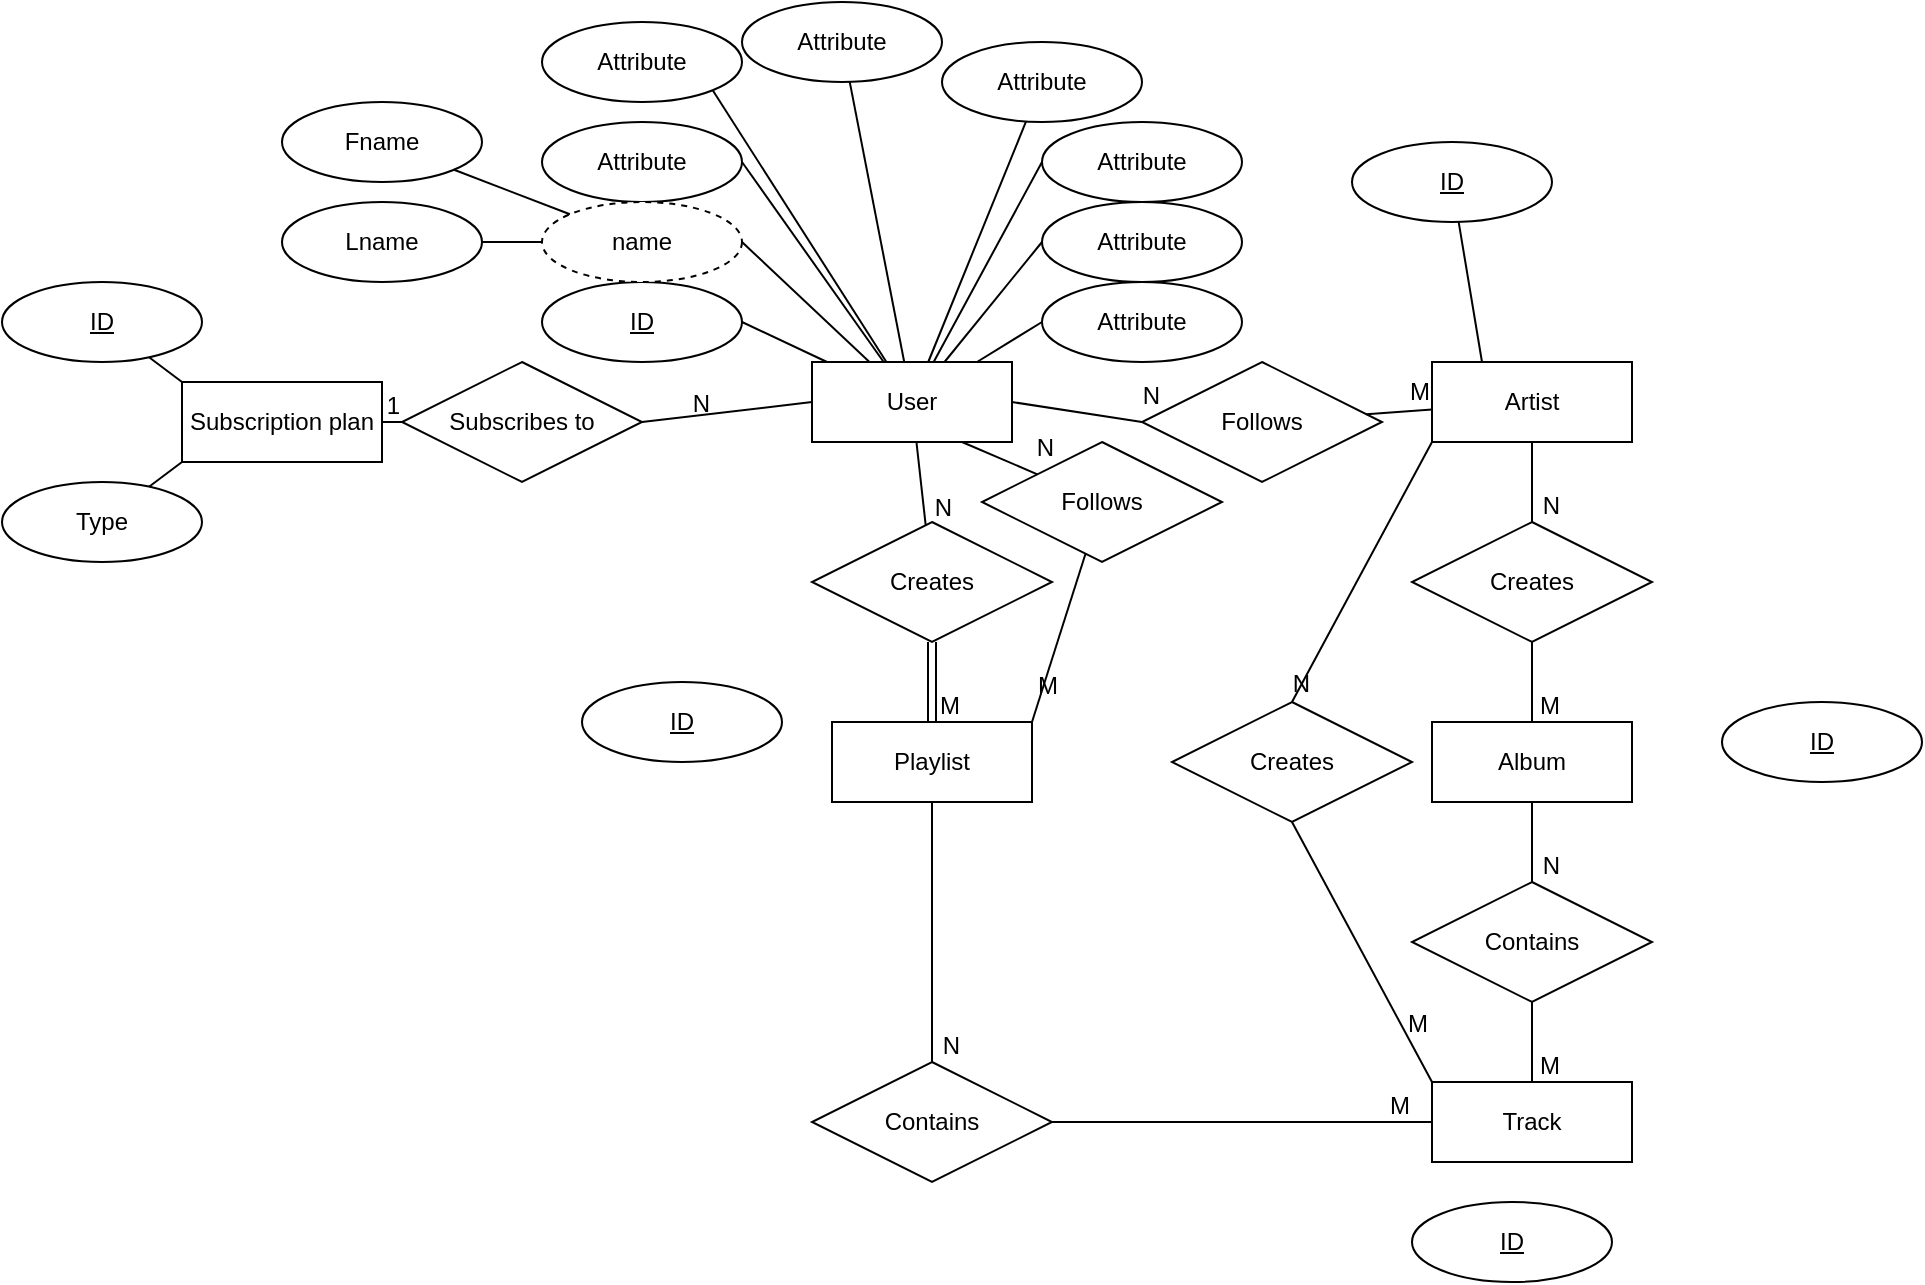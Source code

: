 <mxfile version="24.9.2">
  <diagram id="R2lEEEUBdFMjLlhIrx00" name="Page-1">
    <mxGraphModel dx="2004" dy="532" grid="1" gridSize="10" guides="1" tooltips="1" connect="1" arrows="1" fold="1" page="1" pageScale="1" pageWidth="850" pageHeight="1100" math="0" shadow="0" extFonts="Permanent Marker^https://fonts.googleapis.com/css?family=Permanent+Marker">
      <root>
        <mxCell id="0" />
        <mxCell id="1" parent="0" />
        <mxCell id="yKZ0u5D3wlYWX15F0u5D-1" value="User" style="whiteSpace=wrap;html=1;align=center;" vertex="1" parent="1">
          <mxGeometry x="215" y="420" width="100" height="40" as="geometry" />
        </mxCell>
        <mxCell id="yKZ0u5D3wlYWX15F0u5D-2" value="Subscription plan" style="whiteSpace=wrap;html=1;align=center;" vertex="1" parent="1">
          <mxGeometry x="-100" y="430" width="100" height="40" as="geometry" />
        </mxCell>
        <mxCell id="yKZ0u5D3wlYWX15F0u5D-3" value="Artist" style="whiteSpace=wrap;html=1;align=center;" vertex="1" parent="1">
          <mxGeometry x="525" y="420" width="100" height="40" as="geometry" />
        </mxCell>
        <mxCell id="yKZ0u5D3wlYWX15F0u5D-4" value="Album" style="whiteSpace=wrap;html=1;align=center;" vertex="1" parent="1">
          <mxGeometry x="525" y="600" width="100" height="40" as="geometry" />
        </mxCell>
        <mxCell id="yKZ0u5D3wlYWX15F0u5D-5" value="Track" style="whiteSpace=wrap;html=1;align=center;" vertex="1" parent="1">
          <mxGeometry x="525" y="780" width="100" height="40" as="geometry" />
        </mxCell>
        <mxCell id="yKZ0u5D3wlYWX15F0u5D-6" value="Playlist" style="whiteSpace=wrap;html=1;align=center;" vertex="1" parent="1">
          <mxGeometry x="225" y="600" width="100" height="40" as="geometry" />
        </mxCell>
        <mxCell id="yKZ0u5D3wlYWX15F0u5D-7" value="Creates" style="shape=rhombus;perimeter=rhombusPerimeter;whiteSpace=wrap;html=1;align=center;" vertex="1" parent="1">
          <mxGeometry x="395" y="590" width="120" height="60" as="geometry" />
        </mxCell>
        <mxCell id="yKZ0u5D3wlYWX15F0u5D-11" value="Follows" style="shape=rhombus;perimeter=rhombusPerimeter;whiteSpace=wrap;html=1;align=center;" vertex="1" parent="1">
          <mxGeometry x="300" y="460" width="120" height="60" as="geometry" />
        </mxCell>
        <mxCell id="yKZ0u5D3wlYWX15F0u5D-12" value="Follows" style="shape=rhombus;perimeter=rhombusPerimeter;whiteSpace=wrap;html=1;align=center;" vertex="1" parent="1">
          <mxGeometry x="380" y="420" width="120" height="60" as="geometry" />
        </mxCell>
        <mxCell id="yKZ0u5D3wlYWX15F0u5D-13" value="Creates" style="shape=rhombus;perimeter=rhombusPerimeter;whiteSpace=wrap;html=1;align=center;" vertex="1" parent="1">
          <mxGeometry x="515" y="500" width="120" height="60" as="geometry" />
        </mxCell>
        <mxCell id="yKZ0u5D3wlYWX15F0u5D-14" value="Creates" style="shape=rhombus;perimeter=rhombusPerimeter;whiteSpace=wrap;html=1;align=center;" vertex="1" parent="1">
          <mxGeometry x="215" y="500" width="120" height="60" as="geometry" />
        </mxCell>
        <mxCell id="yKZ0u5D3wlYWX15F0u5D-16" value="Subscribes to" style="shape=rhombus;perimeter=rhombusPerimeter;whiteSpace=wrap;html=1;align=center;" vertex="1" parent="1">
          <mxGeometry x="10" y="420" width="120" height="60" as="geometry" />
        </mxCell>
        <mxCell id="yKZ0u5D3wlYWX15F0u5D-17" value="Contains&lt;span style=&quot;color: rgba(0, 0, 0, 0); font-family: monospace; font-size: 0px; text-align: start; text-wrap-mode: nowrap;&quot;&gt;%3CmxGraphModel%3E%3Croot%3E%3CmxCell%20id%3D%220%22%2F%3E%3CmxCell%20id%3D%221%22%20parent%3D%220%22%2F%3E%3CmxCell%20id%3D%222%22%20value%3D%22Creates%22%20style%3D%22shape%3Drhombus%3Bperimeter%3DrhombusPerimeter%3BwhiteSpace%3Dwrap%3Bhtml%3D1%3Balign%3Dcenter%3B%22%20vertex%3D%221%22%20parent%3D%221%22%3E%3CmxGeometry%20x%3D%22190%22%20y%3D%22190%22%20width%3D%22120%22%20height%3D%2260%22%20as%3D%22geometry%22%2F%3E%3C%2FmxCell%3E%3C%2Froot%3E%3C%2FmxGraphModel%3E&lt;/span&gt;" style="shape=rhombus;perimeter=rhombusPerimeter;whiteSpace=wrap;html=1;align=center;" vertex="1" parent="1">
          <mxGeometry x="515" y="680" width="120" height="60" as="geometry" />
        </mxCell>
        <mxCell id="yKZ0u5D3wlYWX15F0u5D-18" value="Contains&lt;span style=&quot;color: rgba(0, 0, 0, 0); font-family: monospace; font-size: 0px; text-align: start; text-wrap-mode: nowrap;&quot;&gt;%3CmxGraphModel%3E%3Croot%3E%3CmxCell%20id%3D%220%22%2F%3E%3CmxCell%20id%3D%221%22%20parent%3D%220%22%2F%3E%3CmxCell%20id%3D%222%22%20value%3D%22Creates%22%20style%3D%22shape%3Drhombus%3Bperimeter%3DrhombusPerimeter%3BwhiteSpace%3Dwrap%3Bhtml%3D1%3Balign%3Dcenter%3B%22%20vertex%3D%221%22%20parent%3D%221%22%3E%3CmxGeometry%20x%3D%22190%22%20y%3D%22190%22%20width%3D%22120%22%20height%3D%2260%22%20as%3D%22geometry%22%2F%3E%3C%2FmxCell%3E%3C%2Froot%3E%3C%2FmxGraphModel%3E&lt;/span&gt;" style="shape=rhombus;perimeter=rhombusPerimeter;whiteSpace=wrap;html=1;align=center;" vertex="1" parent="1">
          <mxGeometry x="215" y="770" width="120" height="60" as="geometry" />
        </mxCell>
        <mxCell id="yKZ0u5D3wlYWX15F0u5D-19" value="" style="endArrow=none;html=1;rounded=0;" edge="1" parent="1" source="yKZ0u5D3wlYWX15F0u5D-3" target="yKZ0u5D3wlYWX15F0u5D-13">
          <mxGeometry relative="1" as="geometry">
            <mxPoint x="355" y="540" as="sourcePoint" />
            <mxPoint x="515" y="540" as="targetPoint" />
          </mxGeometry>
        </mxCell>
        <mxCell id="yKZ0u5D3wlYWX15F0u5D-20" value="N" style="resizable=0;html=1;whiteSpace=wrap;align=right;verticalAlign=bottom;" connectable="0" vertex="1" parent="yKZ0u5D3wlYWX15F0u5D-19">
          <mxGeometry x="1" relative="1" as="geometry">
            <mxPoint x="15" as="offset" />
          </mxGeometry>
        </mxCell>
        <mxCell id="yKZ0u5D3wlYWX15F0u5D-21" value="" style="endArrow=none;html=1;rounded=0;exitX=1;exitY=0.5;exitDx=0;exitDy=0;entryX=0;entryY=0.5;entryDx=0;entryDy=0;" edge="1" parent="1" source="yKZ0u5D3wlYWX15F0u5D-1" target="yKZ0u5D3wlYWX15F0u5D-12">
          <mxGeometry relative="1" as="geometry">
            <mxPoint x="320" y="440" as="sourcePoint" />
            <mxPoint x="370" y="440" as="targetPoint" />
          </mxGeometry>
        </mxCell>
        <mxCell id="yKZ0u5D3wlYWX15F0u5D-22" value="N" style="resizable=0;html=1;whiteSpace=wrap;align=right;verticalAlign=bottom;" connectable="0" vertex="1" parent="yKZ0u5D3wlYWX15F0u5D-21">
          <mxGeometry x="1" relative="1" as="geometry">
            <mxPoint x="10" y="-5" as="offset" />
          </mxGeometry>
        </mxCell>
        <mxCell id="yKZ0u5D3wlYWX15F0u5D-23" value="" style="endArrow=none;html=1;rounded=0;" edge="1" parent="1" source="yKZ0u5D3wlYWX15F0u5D-12" target="yKZ0u5D3wlYWX15F0u5D-3">
          <mxGeometry relative="1" as="geometry">
            <mxPoint x="490" y="460" as="sourcePoint" />
            <mxPoint x="520" y="470" as="targetPoint" />
          </mxGeometry>
        </mxCell>
        <mxCell id="yKZ0u5D3wlYWX15F0u5D-24" value="M" style="resizable=0;html=1;whiteSpace=wrap;align=right;verticalAlign=bottom;" connectable="0" vertex="1" parent="yKZ0u5D3wlYWX15F0u5D-23">
          <mxGeometry x="1" relative="1" as="geometry" />
        </mxCell>
        <mxCell id="yKZ0u5D3wlYWX15F0u5D-25" value="" style="endArrow=none;html=1;rounded=0;" edge="1" parent="1" source="yKZ0u5D3wlYWX15F0u5D-13" target="yKZ0u5D3wlYWX15F0u5D-4">
          <mxGeometry relative="1" as="geometry">
            <mxPoint x="495" y="450" as="sourcePoint" />
            <mxPoint x="535" y="450" as="targetPoint" />
          </mxGeometry>
        </mxCell>
        <mxCell id="yKZ0u5D3wlYWX15F0u5D-26" value="M" style="resizable=0;html=1;whiteSpace=wrap;align=right;verticalAlign=bottom;" connectable="0" vertex="1" parent="yKZ0u5D3wlYWX15F0u5D-25">
          <mxGeometry x="1" relative="1" as="geometry">
            <mxPoint x="15" as="offset" />
          </mxGeometry>
        </mxCell>
        <mxCell id="yKZ0u5D3wlYWX15F0u5D-27" value="" style="endArrow=none;html=1;rounded=0;" edge="1" parent="1" source="yKZ0u5D3wlYWX15F0u5D-4" target="yKZ0u5D3wlYWX15F0u5D-17">
          <mxGeometry relative="1" as="geometry">
            <mxPoint x="585" y="470" as="sourcePoint" />
            <mxPoint x="585" y="510" as="targetPoint" />
          </mxGeometry>
        </mxCell>
        <mxCell id="yKZ0u5D3wlYWX15F0u5D-28" value="N" style="resizable=0;html=1;whiteSpace=wrap;align=right;verticalAlign=bottom;" connectable="0" vertex="1" parent="yKZ0u5D3wlYWX15F0u5D-27">
          <mxGeometry x="1" relative="1" as="geometry">
            <mxPoint x="15" as="offset" />
          </mxGeometry>
        </mxCell>
        <mxCell id="yKZ0u5D3wlYWX15F0u5D-29" value="" style="endArrow=none;html=1;rounded=0;" edge="1" parent="1" source="yKZ0u5D3wlYWX15F0u5D-17" target="yKZ0u5D3wlYWX15F0u5D-5">
          <mxGeometry relative="1" as="geometry">
            <mxPoint x="585" y="570" as="sourcePoint" />
            <mxPoint x="585" y="610" as="targetPoint" />
          </mxGeometry>
        </mxCell>
        <mxCell id="yKZ0u5D3wlYWX15F0u5D-30" value="M" style="resizable=0;html=1;whiteSpace=wrap;align=right;verticalAlign=bottom;" connectable="0" vertex="1" parent="yKZ0u5D3wlYWX15F0u5D-29">
          <mxGeometry x="1" relative="1" as="geometry">
            <mxPoint x="15" as="offset" />
          </mxGeometry>
        </mxCell>
        <mxCell id="yKZ0u5D3wlYWX15F0u5D-31" value="" style="endArrow=none;html=1;rounded=0;" edge="1" parent="1" source="yKZ0u5D3wlYWX15F0u5D-1" target="yKZ0u5D3wlYWX15F0u5D-14">
          <mxGeometry relative="1" as="geometry">
            <mxPoint x="180" y="490" as="sourcePoint" />
            <mxPoint x="340" y="490" as="targetPoint" />
          </mxGeometry>
        </mxCell>
        <mxCell id="yKZ0u5D3wlYWX15F0u5D-32" value="N" style="resizable=0;html=1;whiteSpace=wrap;align=right;verticalAlign=bottom;" connectable="0" vertex="1" parent="yKZ0u5D3wlYWX15F0u5D-31">
          <mxGeometry x="1" relative="1" as="geometry">
            <mxPoint x="15" as="offset" />
          </mxGeometry>
        </mxCell>
        <mxCell id="yKZ0u5D3wlYWX15F0u5D-33" value="" style="shape=link;html=1;rounded=0;" edge="1" parent="1" source="yKZ0u5D3wlYWX15F0u5D-14" target="yKZ0u5D3wlYWX15F0u5D-6">
          <mxGeometry relative="1" as="geometry">
            <mxPoint x="100" y="600" as="sourcePoint" />
            <mxPoint x="260" y="600" as="targetPoint" />
          </mxGeometry>
        </mxCell>
        <mxCell id="yKZ0u5D3wlYWX15F0u5D-34" value="M" style="resizable=0;html=1;whiteSpace=wrap;align=right;verticalAlign=bottom;" connectable="0" vertex="1" parent="yKZ0u5D3wlYWX15F0u5D-33">
          <mxGeometry x="1" relative="1" as="geometry">
            <mxPoint x="15" as="offset" />
          </mxGeometry>
        </mxCell>
        <mxCell id="yKZ0u5D3wlYWX15F0u5D-35" value="" style="endArrow=none;html=1;rounded=0;entryX=0.5;entryY=0;entryDx=0;entryDy=0;" edge="1" parent="1" source="yKZ0u5D3wlYWX15F0u5D-6" target="yKZ0u5D3wlYWX15F0u5D-18">
          <mxGeometry relative="1" as="geometry">
            <mxPoint x="180" y="710" as="sourcePoint" />
            <mxPoint x="340" y="710" as="targetPoint" />
          </mxGeometry>
        </mxCell>
        <mxCell id="yKZ0u5D3wlYWX15F0u5D-36" value="N" style="resizable=0;html=1;whiteSpace=wrap;align=right;verticalAlign=bottom;" connectable="0" vertex="1" parent="yKZ0u5D3wlYWX15F0u5D-35">
          <mxGeometry x="1" relative="1" as="geometry">
            <mxPoint x="15" as="offset" />
          </mxGeometry>
        </mxCell>
        <mxCell id="yKZ0u5D3wlYWX15F0u5D-37" value="" style="endArrow=none;html=1;rounded=0;exitX=1;exitY=0.5;exitDx=0;exitDy=0;" edge="1" parent="1" source="yKZ0u5D3wlYWX15F0u5D-18" target="yKZ0u5D3wlYWX15F0u5D-5">
          <mxGeometry relative="1" as="geometry">
            <mxPoint x="320" y="710" as="sourcePoint" />
            <mxPoint x="480" y="710" as="targetPoint" />
          </mxGeometry>
        </mxCell>
        <mxCell id="yKZ0u5D3wlYWX15F0u5D-38" value="M" style="resizable=0;html=1;whiteSpace=wrap;align=right;verticalAlign=bottom;" connectable="0" vertex="1" parent="yKZ0u5D3wlYWX15F0u5D-37">
          <mxGeometry x="1" relative="1" as="geometry">
            <mxPoint x="-10" as="offset" />
          </mxGeometry>
        </mxCell>
        <mxCell id="yKZ0u5D3wlYWX15F0u5D-39" value="" style="endArrow=none;html=1;rounded=0;exitX=0;exitY=0.5;exitDx=0;exitDy=0;entryX=1;entryY=0.5;entryDx=0;entryDy=0;" edge="1" parent="1" source="yKZ0u5D3wlYWX15F0u5D-1" target="yKZ0u5D3wlYWX15F0u5D-16">
          <mxGeometry relative="1" as="geometry">
            <mxPoint x="100" y="510" as="sourcePoint" />
            <mxPoint x="260" y="510" as="targetPoint" />
          </mxGeometry>
        </mxCell>
        <mxCell id="yKZ0u5D3wlYWX15F0u5D-40" value="N" style="resizable=0;html=1;whiteSpace=wrap;align=right;verticalAlign=bottom;" connectable="0" vertex="1" parent="yKZ0u5D3wlYWX15F0u5D-39">
          <mxGeometry x="1" relative="1" as="geometry">
            <mxPoint x="35" as="offset" />
          </mxGeometry>
        </mxCell>
        <mxCell id="yKZ0u5D3wlYWX15F0u5D-43" value="" style="endArrow=none;html=1;rounded=0;exitX=1;exitY=0.5;exitDx=0;exitDy=0;entryX=0;entryY=0.5;entryDx=0;entryDy=0;" edge="1" parent="1" source="yKZ0u5D3wlYWX15F0u5D-2" target="yKZ0u5D3wlYWX15F0u5D-16">
          <mxGeometry relative="1" as="geometry">
            <mxPoint x="-50" y="510" as="sourcePoint" />
            <mxPoint x="110" y="510" as="targetPoint" />
          </mxGeometry>
        </mxCell>
        <mxCell id="yKZ0u5D3wlYWX15F0u5D-44" value="1" style="resizable=0;html=1;whiteSpace=wrap;align=right;verticalAlign=bottom;" connectable="0" vertex="1" parent="yKZ0u5D3wlYWX15F0u5D-43">
          <mxGeometry x="1" relative="1" as="geometry" />
        </mxCell>
        <mxCell id="yKZ0u5D3wlYWX15F0u5D-45" value="" style="endArrow=none;html=1;rounded=0;exitX=0.75;exitY=1;exitDx=0;exitDy=0;" edge="1" parent="1" source="yKZ0u5D3wlYWX15F0u5D-1" target="yKZ0u5D3wlYWX15F0u5D-11">
          <mxGeometry relative="1" as="geometry">
            <mxPoint x="330" y="580" as="sourcePoint" />
            <mxPoint x="490" y="580" as="targetPoint" />
          </mxGeometry>
        </mxCell>
        <mxCell id="yKZ0u5D3wlYWX15F0u5D-46" value="N" style="resizable=0;html=1;whiteSpace=wrap;align=right;verticalAlign=bottom;" connectable="0" vertex="1" parent="yKZ0u5D3wlYWX15F0u5D-45">
          <mxGeometry x="1" relative="1" as="geometry">
            <mxPoint x="10" y="-5" as="offset" />
          </mxGeometry>
        </mxCell>
        <mxCell id="yKZ0u5D3wlYWX15F0u5D-47" value="" style="endArrow=none;html=1;rounded=0;entryX=1;entryY=0;entryDx=0;entryDy=0;" edge="1" parent="1" source="yKZ0u5D3wlYWX15F0u5D-11" target="yKZ0u5D3wlYWX15F0u5D-6">
          <mxGeometry relative="1" as="geometry">
            <mxPoint x="495" y="450" as="sourcePoint" />
            <mxPoint x="340" y="530" as="targetPoint" />
          </mxGeometry>
        </mxCell>
        <mxCell id="yKZ0u5D3wlYWX15F0u5D-48" value="M" style="resizable=0;html=1;whiteSpace=wrap;align=right;verticalAlign=bottom;" connectable="0" vertex="1" parent="yKZ0u5D3wlYWX15F0u5D-47">
          <mxGeometry x="1" relative="1" as="geometry">
            <mxPoint x="15" y="-10" as="offset" />
          </mxGeometry>
        </mxCell>
        <mxCell id="yKZ0u5D3wlYWX15F0u5D-50" value="" style="endArrow=none;html=1;rounded=0;exitX=0;exitY=1;exitDx=0;exitDy=0;entryX=0.5;entryY=0;entryDx=0;entryDy=0;" edge="1" parent="1" source="yKZ0u5D3wlYWX15F0u5D-3" target="yKZ0u5D3wlYWX15F0u5D-7">
          <mxGeometry relative="1" as="geometry">
            <mxPoint x="585" y="470" as="sourcePoint" />
            <mxPoint x="585" y="510" as="targetPoint" />
          </mxGeometry>
        </mxCell>
        <mxCell id="yKZ0u5D3wlYWX15F0u5D-51" value="N" style="resizable=0;html=1;whiteSpace=wrap;align=right;verticalAlign=bottom;" connectable="0" vertex="1" parent="yKZ0u5D3wlYWX15F0u5D-50">
          <mxGeometry x="1" relative="1" as="geometry">
            <mxPoint x="10" as="offset" />
          </mxGeometry>
        </mxCell>
        <mxCell id="yKZ0u5D3wlYWX15F0u5D-52" value="" style="endArrow=none;html=1;rounded=0;exitX=0.5;exitY=1;exitDx=0;exitDy=0;entryX=0;entryY=0;entryDx=0;entryDy=0;" edge="1" parent="1" source="yKZ0u5D3wlYWX15F0u5D-7" target="yKZ0u5D3wlYWX15F0u5D-5">
          <mxGeometry relative="1" as="geometry">
            <mxPoint x="585" y="570" as="sourcePoint" />
            <mxPoint x="585" y="610" as="targetPoint" />
          </mxGeometry>
        </mxCell>
        <mxCell id="yKZ0u5D3wlYWX15F0u5D-53" value="M" style="resizable=0;html=1;whiteSpace=wrap;align=right;verticalAlign=bottom;" connectable="0" vertex="1" parent="yKZ0u5D3wlYWX15F0u5D-52">
          <mxGeometry x="1" relative="1" as="geometry">
            <mxPoint y="-20" as="offset" />
          </mxGeometry>
        </mxCell>
        <mxCell id="yKZ0u5D3wlYWX15F0u5D-55" value="ID" style="ellipse;whiteSpace=wrap;html=1;align=center;fontStyle=4;" vertex="1" parent="1">
          <mxGeometry x="670" y="590" width="100" height="40" as="geometry" />
        </mxCell>
        <mxCell id="yKZ0u5D3wlYWX15F0u5D-57" value="ID" style="ellipse;whiteSpace=wrap;html=1;align=center;fontStyle=4;" vertex="1" parent="1">
          <mxGeometry x="485" y="310" width="100" height="40" as="geometry" />
        </mxCell>
        <mxCell id="yKZ0u5D3wlYWX15F0u5D-58" value="ID" style="ellipse;whiteSpace=wrap;html=1;align=center;fontStyle=4;" vertex="1" parent="1">
          <mxGeometry x="100" y="580" width="100" height="40" as="geometry" />
        </mxCell>
        <mxCell id="yKZ0u5D3wlYWX15F0u5D-59" value="ID" style="ellipse;whiteSpace=wrap;html=1;align=center;fontStyle=4;" vertex="1" parent="1">
          <mxGeometry x="80" y="380" width="100" height="40" as="geometry" />
        </mxCell>
        <mxCell id="yKZ0u5D3wlYWX15F0u5D-60" value="ID" style="ellipse;whiteSpace=wrap;html=1;align=center;fontStyle=4;" vertex="1" parent="1">
          <mxGeometry x="-190" y="380" width="100" height="40" as="geometry" />
        </mxCell>
        <mxCell id="yKZ0u5D3wlYWX15F0u5D-61" value="ID" style="ellipse;whiteSpace=wrap;html=1;align=center;fontStyle=4;" vertex="1" parent="1">
          <mxGeometry x="515" y="840" width="100" height="40" as="geometry" />
        </mxCell>
        <mxCell id="yKZ0u5D3wlYWX15F0u5D-63" value="Type" style="ellipse;whiteSpace=wrap;html=1;align=center;" vertex="1" parent="1">
          <mxGeometry x="-190" y="480" width="100" height="40" as="geometry" />
        </mxCell>
        <mxCell id="yKZ0u5D3wlYWX15F0u5D-65" value="" style="endArrow=none;html=1;rounded=0;entryX=0;entryY=0;entryDx=0;entryDy=0;" edge="1" parent="1" source="yKZ0u5D3wlYWX15F0u5D-60" target="yKZ0u5D3wlYWX15F0u5D-2">
          <mxGeometry relative="1" as="geometry">
            <mxPoint x="-130" y="520" as="sourcePoint" />
            <mxPoint x="30" y="520" as="targetPoint" />
          </mxGeometry>
        </mxCell>
        <mxCell id="yKZ0u5D3wlYWX15F0u5D-66" value="" style="endArrow=none;html=1;rounded=0;entryX=0;entryY=1;entryDx=0;entryDy=0;" edge="1" parent="1" source="yKZ0u5D3wlYWX15F0u5D-63" target="yKZ0u5D3wlYWX15F0u5D-2">
          <mxGeometry relative="1" as="geometry">
            <mxPoint x="-109" y="416" as="sourcePoint" />
            <mxPoint x="-80" y="430" as="targetPoint" />
          </mxGeometry>
        </mxCell>
        <mxCell id="yKZ0u5D3wlYWX15F0u5D-68" value="" style="endArrow=none;html=1;rounded=0;exitX=1;exitY=0.5;exitDx=0;exitDy=0;" edge="1" parent="1" source="yKZ0u5D3wlYWX15F0u5D-59" target="yKZ0u5D3wlYWX15F0u5D-1">
          <mxGeometry relative="1" as="geometry">
            <mxPoint x="301" y="357" as="sourcePoint" />
            <mxPoint x="335" y="380" as="targetPoint" />
          </mxGeometry>
        </mxCell>
        <mxCell id="yKZ0u5D3wlYWX15F0u5D-70" value="" style="endArrow=none;html=1;rounded=0;entryX=0.25;entryY=0;entryDx=0;entryDy=0;" edge="1" parent="1" source="yKZ0u5D3wlYWX15F0u5D-57" target="yKZ0u5D3wlYWX15F0u5D-3">
          <mxGeometry relative="1" as="geometry">
            <mxPoint x="222" y="398" as="sourcePoint" />
            <mxPoint x="261" y="430" as="targetPoint" />
          </mxGeometry>
        </mxCell>
        <mxCell id="yKZ0u5D3wlYWX15F0u5D-72" value="Attribute" style="ellipse;whiteSpace=wrap;html=1;align=center;" vertex="1" parent="1">
          <mxGeometry x="80" y="300" width="100" height="40" as="geometry" />
        </mxCell>
        <mxCell id="yKZ0u5D3wlYWX15F0u5D-73" value="Attribute" style="ellipse;whiteSpace=wrap;html=1;align=center;" vertex="1" parent="1">
          <mxGeometry x="80" y="250" width="100" height="40" as="geometry" />
        </mxCell>
        <mxCell id="yKZ0u5D3wlYWX15F0u5D-74" value="Attribute" style="ellipse;whiteSpace=wrap;html=1;align=center;" vertex="1" parent="1">
          <mxGeometry x="180" y="240" width="100" height="40" as="geometry" />
        </mxCell>
        <mxCell id="yKZ0u5D3wlYWX15F0u5D-75" value="Attribute" style="ellipse;whiteSpace=wrap;html=1;align=center;" vertex="1" parent="1">
          <mxGeometry x="280" y="260" width="100" height="40" as="geometry" />
        </mxCell>
        <mxCell id="yKZ0u5D3wlYWX15F0u5D-76" value="Attribute" style="ellipse;whiteSpace=wrap;html=1;align=center;" vertex="1" parent="1">
          <mxGeometry x="330" y="380" width="100" height="40" as="geometry" />
        </mxCell>
        <mxCell id="yKZ0u5D3wlYWX15F0u5D-77" value="Attribute" style="ellipse;whiteSpace=wrap;html=1;align=center;" vertex="1" parent="1">
          <mxGeometry x="330" y="340" width="100" height="40" as="geometry" />
        </mxCell>
        <mxCell id="yKZ0u5D3wlYWX15F0u5D-78" value="Attribute" style="ellipse;whiteSpace=wrap;html=1;align=center;" vertex="1" parent="1">
          <mxGeometry x="330" y="300" width="100" height="40" as="geometry" />
        </mxCell>
        <mxCell id="yKZ0u5D3wlYWX15F0u5D-80" value="name" style="ellipse;whiteSpace=wrap;html=1;align=center;dashed=1;" vertex="1" parent="1">
          <mxGeometry x="80" y="340" width="100" height="40" as="geometry" />
        </mxCell>
        <mxCell id="yKZ0u5D3wlYWX15F0u5D-84" value="Fname" style="ellipse;whiteSpace=wrap;html=1;align=center;" vertex="1" parent="1">
          <mxGeometry x="-50" y="290" width="100" height="40" as="geometry" />
        </mxCell>
        <mxCell id="yKZ0u5D3wlYWX15F0u5D-85" value="Lname" style="ellipse;whiteSpace=wrap;html=1;align=center;" vertex="1" parent="1">
          <mxGeometry x="-50" y="340" width="100" height="40" as="geometry" />
        </mxCell>
        <mxCell id="yKZ0u5D3wlYWX15F0u5D-87" value="" style="endArrow=none;html=1;rounded=0;" edge="1" parent="1" source="yKZ0u5D3wlYWX15F0u5D-84" target="yKZ0u5D3wlYWX15F0u5D-80">
          <mxGeometry relative="1" as="geometry">
            <mxPoint x="-40" y="220" as="sourcePoint" />
            <mxPoint x="120" y="220" as="targetPoint" />
          </mxGeometry>
        </mxCell>
        <mxCell id="yKZ0u5D3wlYWX15F0u5D-88" value="" style="endArrow=none;html=1;rounded=0;" edge="1" parent="1" source="yKZ0u5D3wlYWX15F0u5D-85" target="yKZ0u5D3wlYWX15F0u5D-80">
          <mxGeometry relative="1" as="geometry">
            <mxPoint x="45" y="324" as="sourcePoint" />
            <mxPoint x="95" y="346" as="targetPoint" />
          </mxGeometry>
        </mxCell>
        <mxCell id="yKZ0u5D3wlYWX15F0u5D-89" value="" style="endArrow=none;html=1;rounded=0;exitX=1;exitY=0.5;exitDx=0;exitDy=0;" edge="1" parent="1" source="yKZ0u5D3wlYWX15F0u5D-72" target="yKZ0u5D3wlYWX15F0u5D-1">
          <mxGeometry relative="1" as="geometry">
            <mxPoint x="45" y="324" as="sourcePoint" />
            <mxPoint x="95" y="346" as="targetPoint" />
          </mxGeometry>
        </mxCell>
        <mxCell id="yKZ0u5D3wlYWX15F0u5D-90" value="" style="endArrow=none;html=1;rounded=0;exitX=1;exitY=1;exitDx=0;exitDy=0;" edge="1" parent="1" source="yKZ0u5D3wlYWX15F0u5D-73" target="yKZ0u5D3wlYWX15F0u5D-1">
          <mxGeometry relative="1" as="geometry">
            <mxPoint x="193" y="330" as="sourcePoint" />
            <mxPoint x="270" y="430" as="targetPoint" />
          </mxGeometry>
        </mxCell>
        <mxCell id="yKZ0u5D3wlYWX15F0u5D-91" value="" style="endArrow=none;html=1;rounded=0;" edge="1" parent="1" source="yKZ0u5D3wlYWX15F0u5D-74" target="yKZ0u5D3wlYWX15F0u5D-1">
          <mxGeometry relative="1" as="geometry">
            <mxPoint x="200" y="300" as="sourcePoint" />
            <mxPoint x="265" y="430" as="targetPoint" />
          </mxGeometry>
        </mxCell>
        <mxCell id="yKZ0u5D3wlYWX15F0u5D-92" value="" style="endArrow=none;html=1;rounded=0;" edge="1" parent="1" source="yKZ0u5D3wlYWX15F0u5D-75" target="yKZ0u5D3wlYWX15F0u5D-1">
          <mxGeometry relative="1" as="geometry">
            <mxPoint x="275" y="270" as="sourcePoint" />
            <mxPoint x="275" y="430" as="targetPoint" />
          </mxGeometry>
        </mxCell>
        <mxCell id="yKZ0u5D3wlYWX15F0u5D-93" value="" style="endArrow=none;html=1;rounded=0;exitX=0;exitY=0.5;exitDx=0;exitDy=0;" edge="1" parent="1" source="yKZ0u5D3wlYWX15F0u5D-78" target="yKZ0u5D3wlYWX15F0u5D-1">
          <mxGeometry relative="1" as="geometry">
            <mxPoint x="332" y="310" as="sourcePoint" />
            <mxPoint x="283" y="430" as="targetPoint" />
          </mxGeometry>
        </mxCell>
        <mxCell id="yKZ0u5D3wlYWX15F0u5D-94" value="" style="endArrow=none;html=1;rounded=0;exitX=0;exitY=0.5;exitDx=0;exitDy=0;" edge="1" parent="1" source="yKZ0u5D3wlYWX15F0u5D-77" target="yKZ0u5D3wlYWX15F0u5D-1">
          <mxGeometry relative="1" as="geometry">
            <mxPoint x="355" y="349" as="sourcePoint" />
            <mxPoint x="291" y="430" as="targetPoint" />
          </mxGeometry>
        </mxCell>
        <mxCell id="yKZ0u5D3wlYWX15F0u5D-95" value="" style="endArrow=none;html=1;rounded=0;exitX=0;exitY=0.5;exitDx=0;exitDy=0;" edge="1" parent="1" source="yKZ0u5D3wlYWX15F0u5D-76" target="yKZ0u5D3wlYWX15F0u5D-1">
          <mxGeometry relative="1" as="geometry">
            <mxPoint x="314" y="387" as="sourcePoint" />
            <mxPoint x="260" y="424.0" as="targetPoint" />
          </mxGeometry>
        </mxCell>
        <mxCell id="yKZ0u5D3wlYWX15F0u5D-96" value="" style="endArrow=none;html=1;rounded=0;exitX=1;exitY=0.5;exitDx=0;exitDy=0;" edge="1" parent="1" source="yKZ0u5D3wlYWX15F0u5D-80" target="yKZ0u5D3wlYWX15F0u5D-1">
          <mxGeometry relative="1" as="geometry">
            <mxPoint x="193" y="330" as="sourcePoint" />
            <mxPoint x="261" y="430" as="targetPoint" />
          </mxGeometry>
        </mxCell>
      </root>
    </mxGraphModel>
  </diagram>
</mxfile>
